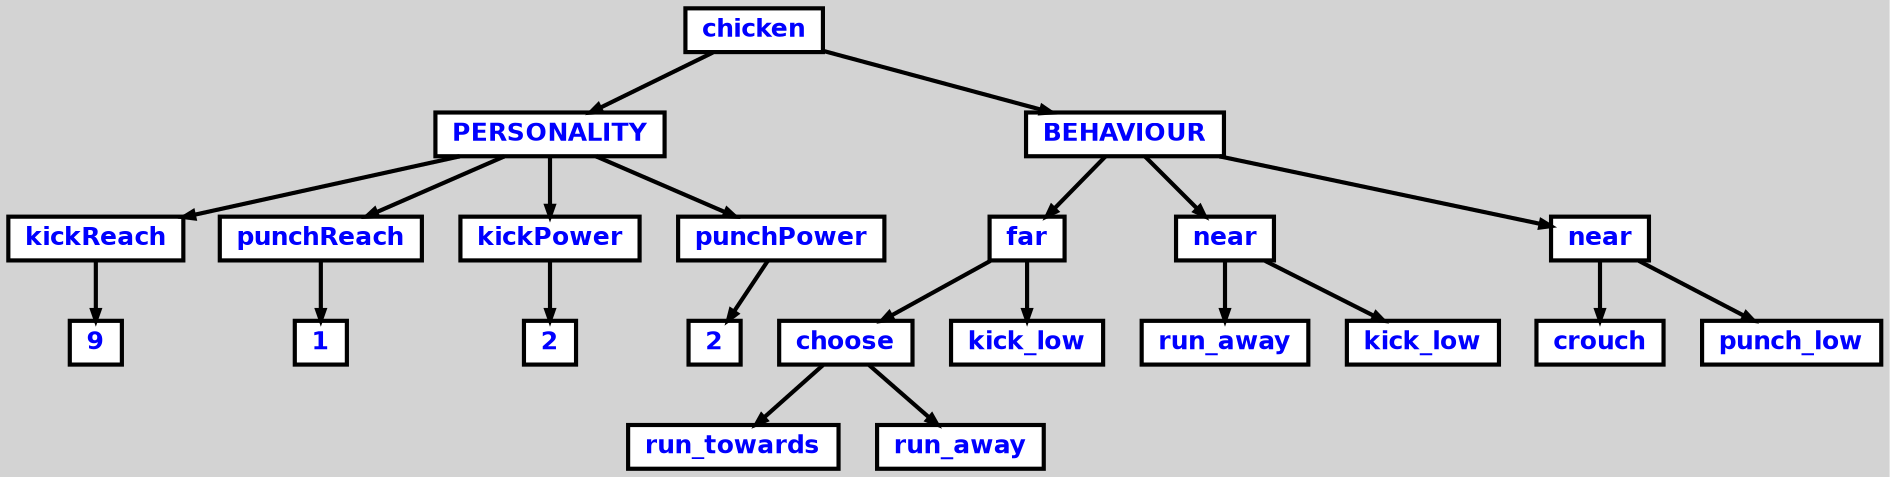 digraph {

	ordering=out;
	ranksep=.4;
	bgcolor="lightgrey"; node [shape=box, fixedsize=false, fontsize=12, fontname="Helvetica-bold", fontcolor="blue"
		width=.25, height=.25, color="black", fillcolor="white", style="filled, solid, bold"];
	edge [arrowsize=.5, color="black", style="bold"]

  n0 [label="chicken"];
  n1 [label="PERSONALITY"];
  n1 [label="PERSONALITY"];
  n2 [label="kickReach"];
  n2 [label="kickReach"];
  n3 [label="9"];
  n4 [label="punchReach"];
  n4 [label="punchReach"];
  n5 [label="1"];
  n6 [label="kickPower"];
  n6 [label="kickPower"];
  n7 [label="2"];
  n8 [label="punchPower"];
  n8 [label="punchPower"];
  n9 [label="2"];
  n10 [label="BEHAVIOUR"];
  n10 [label="BEHAVIOUR"];
  n11 [label="far"];
  n11 [label="far"];
  n12 [label="choose"];
  n12 [label="choose"];
  n13 [label="run_towards"];
  n14 [label="run_away"];
  n15 [label="kick_low"];
  n16 [label="near"];
  n16 [label="near"];
  n17 [label="run_away"];
  n18 [label="kick_low"];
  n19 [label="near"];
  n19 [label="near"];
  n20 [label="crouch"];
  n21 [label="punch_low"];

  n0 -> n1 // "chicken" -> "PERSONALITY"
  n1 -> n2 // "PERSONALITY" -> "kickReach"
  n2 -> n3 // "kickReach" -> "9"
  n1 -> n4 // "PERSONALITY" -> "punchReach"
  n4 -> n5 // "punchReach" -> "1"
  n1 -> n6 // "PERSONALITY" -> "kickPower"
  n6 -> n7 // "kickPower" -> "2"
  n1 -> n8 // "PERSONALITY" -> "punchPower"
  n8 -> n9 // "punchPower" -> "2"
  n0 -> n10 // "chicken" -> "BEHAVIOUR"
  n10 -> n11 // "BEHAVIOUR" -> "far"
  n11 -> n12 // "far" -> "choose"
  n12 -> n13 // "choose" -> "run_towards"
  n12 -> n14 // "choose" -> "run_away"
  n11 -> n15 // "far" -> "kick_low"
  n10 -> n16 // "BEHAVIOUR" -> "near"
  n16 -> n17 // "near" -> "run_away"
  n16 -> n18 // "near" -> "kick_low"
  n10 -> n19 // "BEHAVIOUR" -> "near"
  n19 -> n20 // "near" -> "crouch"
  n19 -> n21 // "near" -> "punch_low"

}
